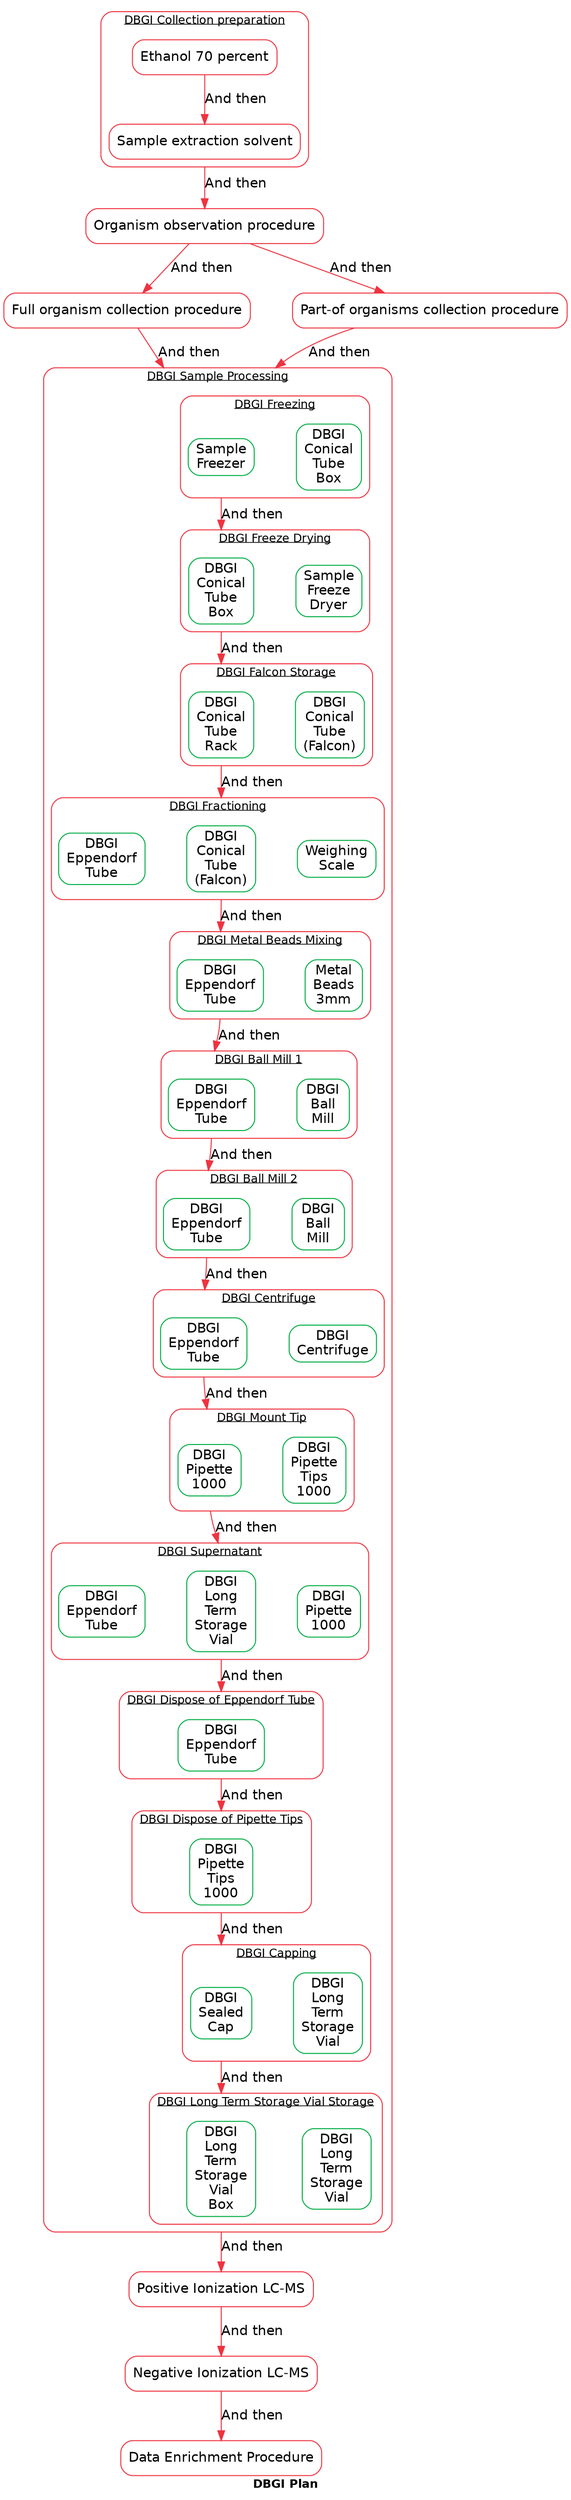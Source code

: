 digraph G {
	graph [
		label=<<B>DBGI Plan</B>>,
		fontname="Helvetica",
		fontsize=12,
		bgcolor=white,
		splines=true,
		nodesep=0.6,
		concentrate=true,
		compound=true,
	];
	node [style=rounded, fontname="Helvetica"];
	edge [fontname="Helvetica"];
subgraph cluster__0 {
	label=<<U>DBGI Collection preparation</U>>;
	style="rounded";
	color="#EF3340";
	P3 [label="Ethanol 70 percent", shape=box, color="#EF3340"];
	P4 [label="Sample extraction solvent", shape=box, color="#EF3340"];
    P3:s -> P4:n [label="And then", color="#EF3340"];
}
subgraph cluster__1 {
	label=<<U>DBGI Sample Processing</U>>;
	style="rounded";
	color="#EF3340";
subgraph cluster__1_0 {
	label=<<U>DBGI Freezing</U>>;
	style="rounded";
	color="#EF3340";
    T1 [label="DBGI\nConical\nTube\nBox", shape=box, color="#00ad43"];
    T2 [label="Sample\nFreezer", shape=box, color="#00ad43"];
}
subgraph cluster__1_1 {
	label=<<U>DBGI Freeze Drying</U>>;
	style="rounded";
	color="#EF3340";
    T3 [label="Sample\nFreeze\nDryer", shape=box, color="#00ad43"];
    T4 [label="DBGI\nConical\nTube\nBox", shape=box, color="#00ad43"];
}
subgraph cluster__1_2 {
	label=<<U>DBGI Falcon Storage</U>>;
	style="rounded";
	color="#EF3340";
    T5 [label="DBGI\nConical\nTube\n(Falcon)", shape=box, color="#00ad43"];
    T6 [label="DBGI\nConical\nTube\nRack", shape=box, color="#00ad43"];
}
subgraph cluster__1_3 {
	label=<<U>DBGI Fractioning</U>>;
	style="rounded";
	color="#EF3340";
    T7 [label="Weighing\nScale", shape=box, color="#00ad43"];
    T8 [label="DBGI\nConical\nTube\n(Falcon)", shape=box, color="#00ad43"];
    T9 [label="DBGI\nEppendorf\nTube", shape=box, color="#00ad43"];
}
subgraph cluster__1_4 {
	label=<<U>DBGI Metal Beads Mixing</U>>;
	style="rounded";
	color="#EF3340";
    T10 [label="Metal\nBeads\n3mm", shape=box, color="#00ad43"];
    T11 [label="DBGI\nEppendorf\nTube", shape=box, color="#00ad43"];
}
subgraph cluster__1_5 {
	label=<<U>DBGI Ball Mill 1</U>>;
	style="rounded";
	color="#EF3340";
    T12 [label="DBGI\nBall\nMill", shape=box, color="#00ad43"];
    T13 [label="DBGI\nEppendorf\nTube", shape=box, color="#00ad43"];
}
subgraph cluster__1_6 {
	label=<<U>DBGI Ball Mill 2</U>>;
	style="rounded";
	color="#EF3340";
    T14 [label="DBGI\nBall\nMill", shape=box, color="#00ad43"];
    T15 [label="DBGI\nEppendorf\nTube", shape=box, color="#00ad43"];
}
subgraph cluster__1_7 {
	label=<<U>DBGI Centrifuge</U>>;
	style="rounded";
	color="#EF3340";
    T16 [label="DBGI\nCentrifuge", shape=box, color="#00ad43"];
    T17 [label="DBGI\nEppendorf\nTube", shape=box, color="#00ad43"];
}
subgraph cluster__1_8 {
	label=<<U>DBGI Mount Tip</U>>;
	style="rounded";
	color="#EF3340";
    T18 [label="DBGI\nPipette\nTips\n1000", shape=box, color="#00ad43"];
    T19 [label="DBGI\nPipette\n1000", shape=box, color="#00ad43"];
}
subgraph cluster__1_9 {
	label=<<U>DBGI Supernatant</U>>;
	style="rounded";
	color="#EF3340";
    T20 [label="DBGI\nPipette\n1000", shape=box, color="#00ad43"];
    T21 [label="DBGI\nLong\nTerm\nStorage\nVial", shape=box, color="#00ad43"];
    T22 [label="DBGI\nEppendorf\nTube", shape=box, color="#00ad43"];
}
subgraph cluster__1_10 {
	label=<<U>DBGI Capping</U>>;
	style="rounded";
	color="#EF3340";
    T23 [label="DBGI\nLong\nTerm\nStorage\nVial", shape=box, color="#00ad43"];
    T24 [label="DBGI\nSealed\nCap", shape=box, color="#00ad43"];
}
subgraph cluster__1_11 {
	label=<<U>DBGI Long Term Storage Vial Storage</U>>;
	style="rounded";
	color="#EF3340";
    T25 [label="DBGI\nLong\nTerm\nStorage\nVial", shape=box, color="#00ad43"];
    T26 [label="DBGI\nLong\nTerm\nStorage\nVial\nBox", shape=box, color="#00ad43"];
}
subgraph cluster__1_12 {
	label=<<U>DBGI Dispose of Eppendorf Tube</U>>;
	style="rounded";
	color="#EF3340";
    T27 [label="DBGI\nEppendorf\nTube", shape=box, color="#00ad43"];
}
subgraph cluster__1_13 {
	label=<<U>DBGI Dispose of Pipette Tips</U>>;
	style="rounded";
	color="#EF3340";
    T28 [label="DBGI\nPipette\nTips\n1000", shape=box, color="#00ad43"];
}
    T2:s -> T4:n [label="And then", color="#EF3340", ltail=cluster__1_0, lhead=cluster__1_1];
    T4:s -> T6:n [label="And then", color="#EF3340", ltail=cluster__1_1, lhead=cluster__1_2];
    T6:s -> T8:n [label="And then", color="#EF3340", ltail=cluster__1_2, lhead=cluster__1_3];
    T8:s -> T11:n [label="And then", color="#EF3340", ltail=cluster__1_3, lhead=cluster__1_4];
    T11:s -> T13:n [label="And then", color="#EF3340", ltail=cluster__1_4, lhead=cluster__1_5];
    T13:s -> T15:n [label="And then", color="#EF3340", ltail=cluster__1_5, lhead=cluster__1_6];
    T15:s -> T17:n [label="And then", color="#EF3340", ltail=cluster__1_6, lhead=cluster__1_7];
    T17:s -> T19:n [label="And then", color="#EF3340", ltail=cluster__1_7, lhead=cluster__1_8];
    T19:s -> T21:n [label="And then", color="#EF3340", ltail=cluster__1_8, lhead=cluster__1_9];
    T21:s -> T27:n [label="And then", color="#EF3340", ltail=cluster__1_9, lhead=cluster__1_12];
    T24:s -> T26:n [label="And then", color="#EF3340", ltail=cluster__1_10, lhead=cluster__1_11];
    T27:s -> T28:n [label="And then", color="#EF3340", ltail=cluster__1_12, lhead=cluster__1_13];
    T28:s -> T24:n [label="And then", color="#EF3340", ltail=cluster__1_13, lhead=cluster__1_10];
}
    P20 [label="Positive Ionization LC-MS", shape=box, color="#EF3340"];
    P21 [label="Negative Ionization LC-MS", shape=box, color="#EF3340"];
    P22 [label="Organism observation procedure", shape=box, color="#EF3340"];
    P23 [label="Full organism collection procedure", shape=box, color="#EF3340"];
    P24 [label="Part-of organisms collection procedure", shape=box, color="#EF3340"];
    P25 [label="Data Enrichment Procedure", shape=box, color="#EF3340"];
    P4 -> P22 [label="And then", color="#EF3340", ltail=cluster__0];
    T26 -> P20 [label="And then", color="#EF3340", ltail=cluster__1];
    P20 -> P21 [label="And then", color="#EF3340"];
    P21 -> P25 [label="And then", color="#EF3340"];
    P22 -> P23 [label="And then", color="#EF3340"];
    P22 -> P24 [label="And then", color="#EF3340"];
    P23 -> T2 [label="And then", color="#EF3340", lhead=cluster__1];
    P24 -> T2 [label="And then", color="#EF3340", lhead=cluster__1];
}
